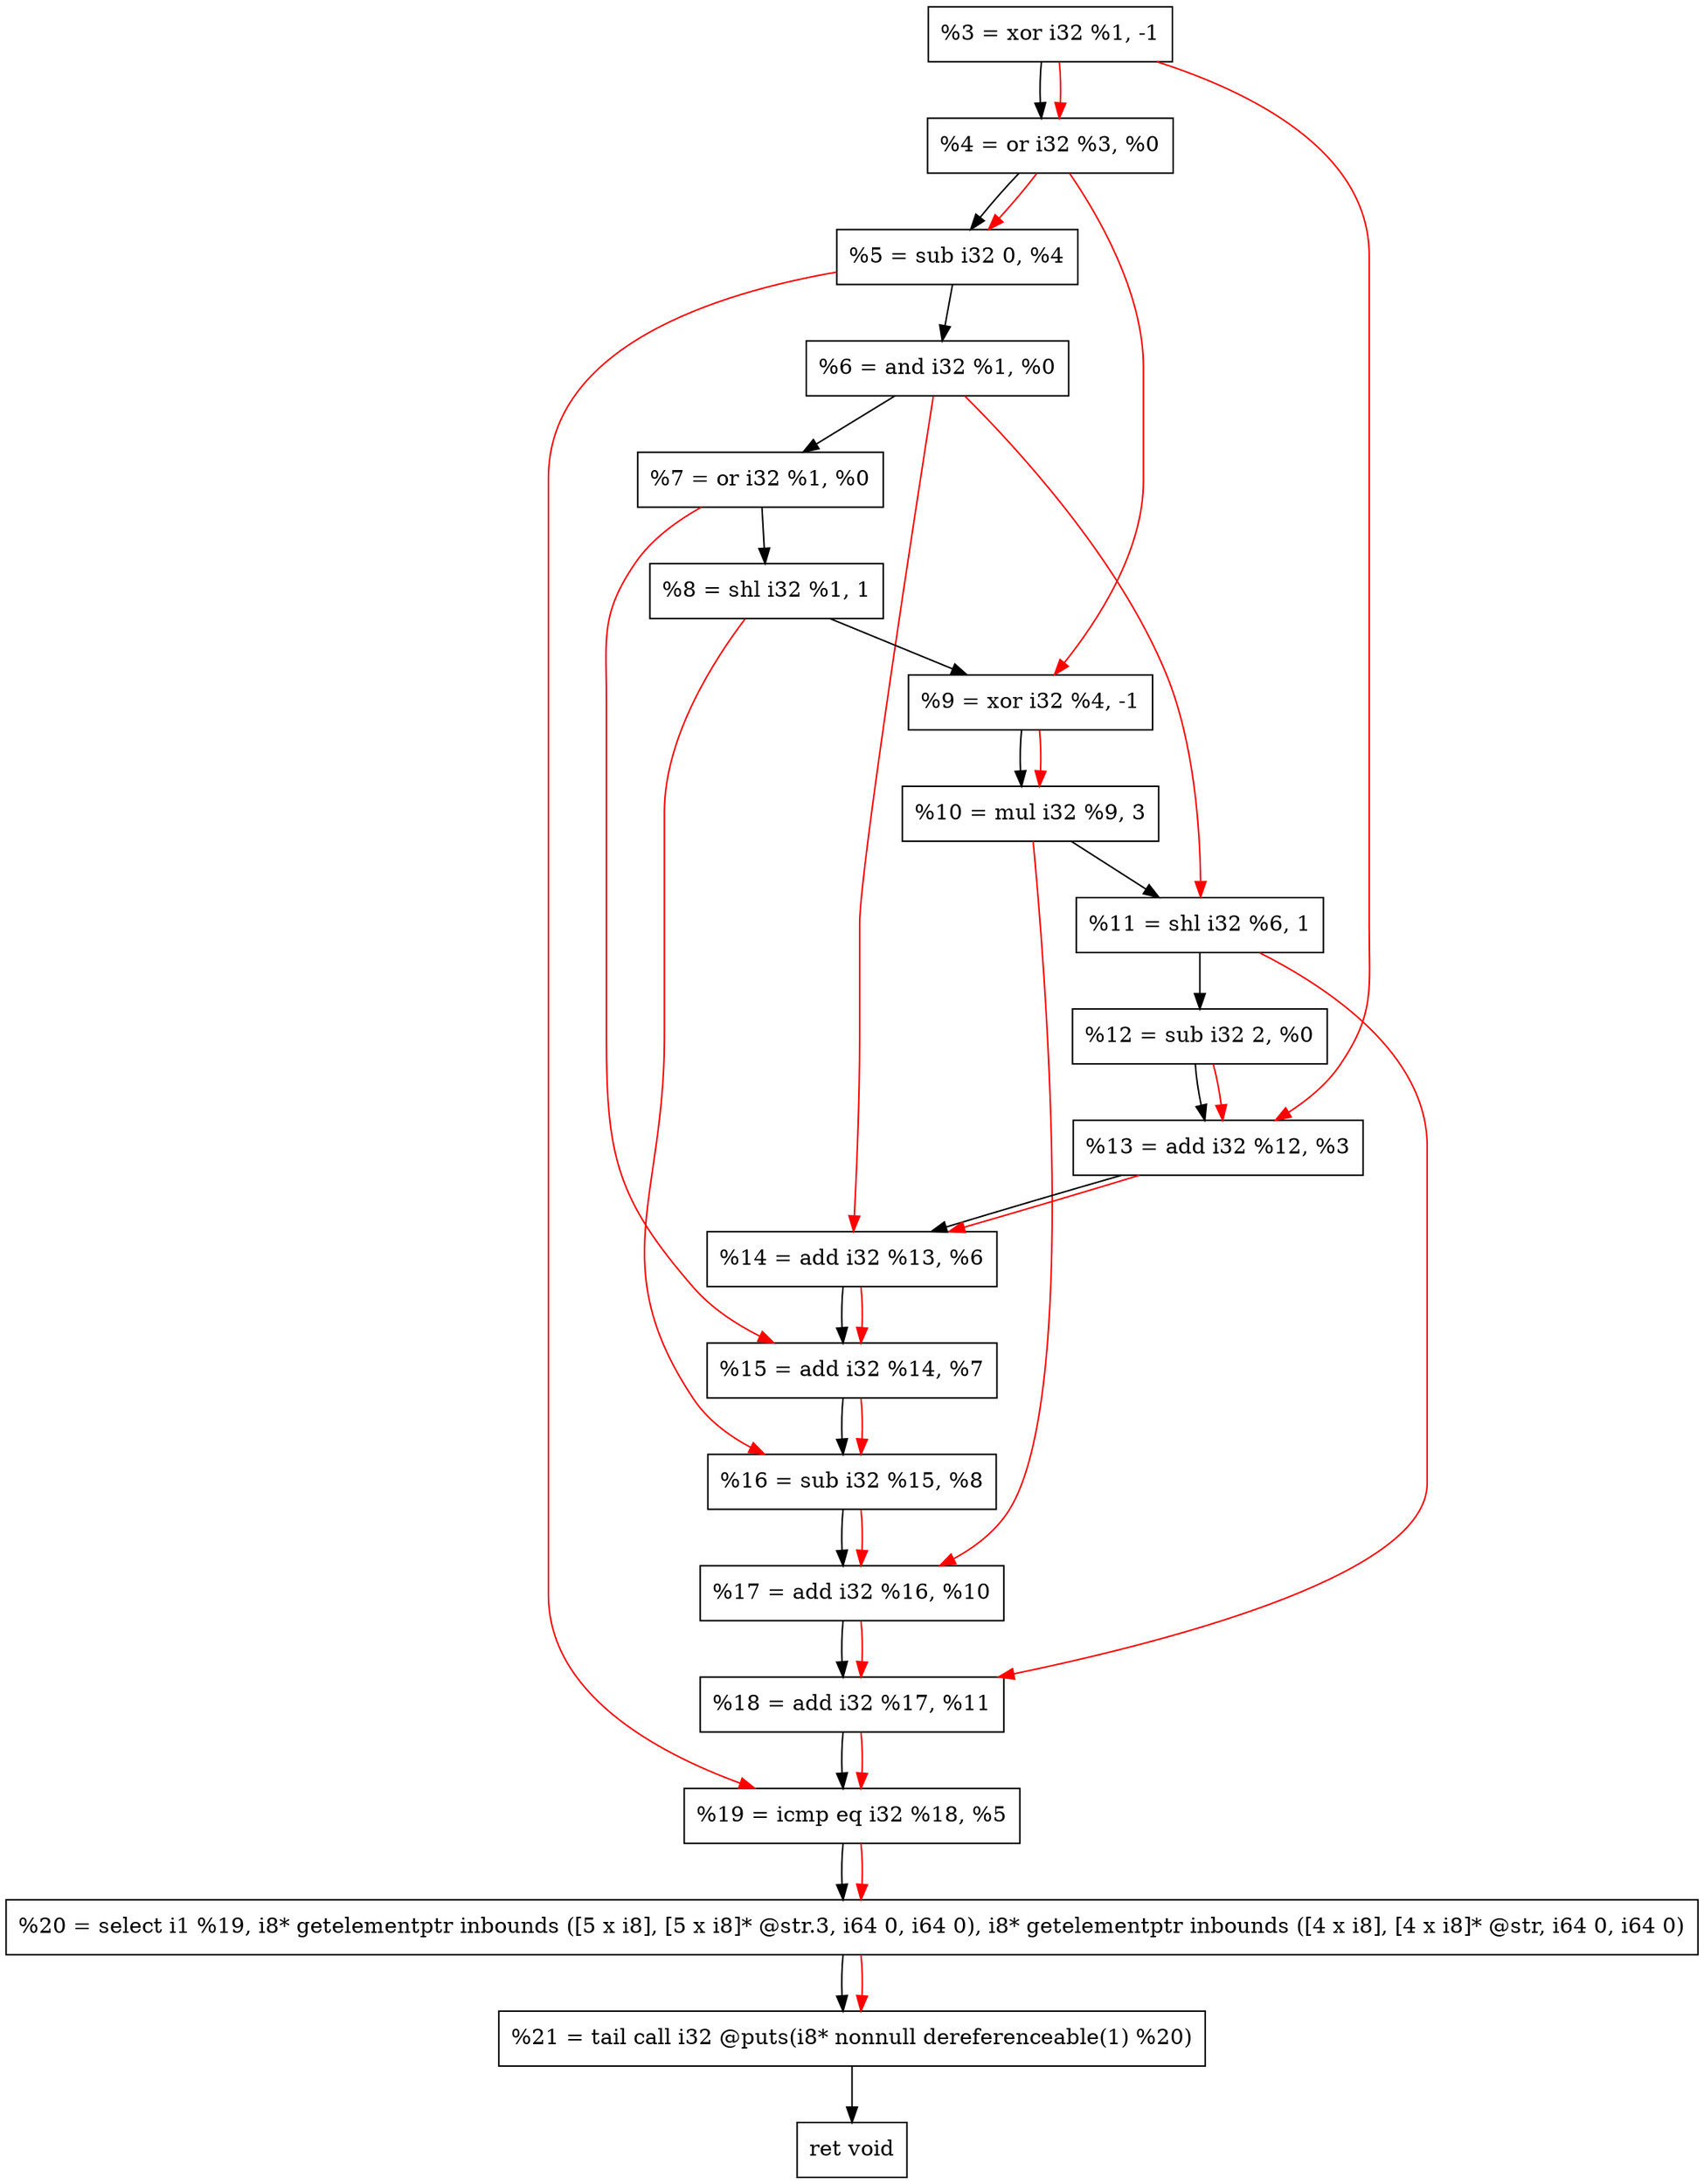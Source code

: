 digraph "DFG for'crackme' function" {
	Node0x2418a30[shape=record, label="  %3 = xor i32 %1, -1"];
	Node0x2418aa0[shape=record, label="  %4 = or i32 %3, %0"];
	Node0x2418b60[shape=record, label="  %5 = sub i32 0, %4"];
	Node0x2418bd0[shape=record, label="  %6 = and i32 %1, %0"];
	Node0x2418c40[shape=record, label="  %7 = or i32 %1, %0"];
	Node0x2418ce0[shape=record, label="  %8 = shl i32 %1, 1"];
	Node0x2418d50[shape=record, label="  %9 = xor i32 %4, -1"];
	Node0x2418df0[shape=record, label="  %10 = mul i32 %9, 3"];
	Node0x2418e60[shape=record, label="  %11 = shl i32 %6, 1"];
	Node0x2418f00[shape=record, label="  %12 = sub i32 2, %0"];
	Node0x2418f70[shape=record, label="  %13 = add i32 %12, %3"];
	Node0x2418fe0[shape=record, label="  %14 = add i32 %13, %6"];
	Node0x2419050[shape=record, label="  %15 = add i32 %14, %7"];
	Node0x24190c0[shape=record, label="  %16 = sub i32 %15, %8"];
	Node0x2419130[shape=record, label="  %17 = add i32 %16, %10"];
	Node0x24191a0[shape=record, label="  %18 = add i32 %17, %11"];
	Node0x2419210[shape=record, label="  %19 = icmp eq i32 %18, %5"];
	Node0x23b9268[shape=record, label="  %20 = select i1 %19, i8* getelementptr inbounds ([5 x i8], [5 x i8]* @str.3, i64 0, i64 0), i8* getelementptr inbounds ([4 x i8], [4 x i8]* @str, i64 0, i64 0)"];
	Node0x24196b0[shape=record, label="  %21 = tail call i32 @puts(i8* nonnull dereferenceable(1) %20)"];
	Node0x2419700[shape=record, label="  ret void"];
	Node0x2418a30 -> Node0x2418aa0;
	Node0x2418aa0 -> Node0x2418b60;
	Node0x2418b60 -> Node0x2418bd0;
	Node0x2418bd0 -> Node0x2418c40;
	Node0x2418c40 -> Node0x2418ce0;
	Node0x2418ce0 -> Node0x2418d50;
	Node0x2418d50 -> Node0x2418df0;
	Node0x2418df0 -> Node0x2418e60;
	Node0x2418e60 -> Node0x2418f00;
	Node0x2418f00 -> Node0x2418f70;
	Node0x2418f70 -> Node0x2418fe0;
	Node0x2418fe0 -> Node0x2419050;
	Node0x2419050 -> Node0x24190c0;
	Node0x24190c0 -> Node0x2419130;
	Node0x2419130 -> Node0x24191a0;
	Node0x24191a0 -> Node0x2419210;
	Node0x2419210 -> Node0x23b9268;
	Node0x23b9268 -> Node0x24196b0;
	Node0x24196b0 -> Node0x2419700;
edge [color=red]
	Node0x2418a30 -> Node0x2418aa0;
	Node0x2418aa0 -> Node0x2418b60;
	Node0x2418aa0 -> Node0x2418d50;
	Node0x2418d50 -> Node0x2418df0;
	Node0x2418bd0 -> Node0x2418e60;
	Node0x2418f00 -> Node0x2418f70;
	Node0x2418a30 -> Node0x2418f70;
	Node0x2418f70 -> Node0x2418fe0;
	Node0x2418bd0 -> Node0x2418fe0;
	Node0x2418fe0 -> Node0x2419050;
	Node0x2418c40 -> Node0x2419050;
	Node0x2419050 -> Node0x24190c0;
	Node0x2418ce0 -> Node0x24190c0;
	Node0x24190c0 -> Node0x2419130;
	Node0x2418df0 -> Node0x2419130;
	Node0x2419130 -> Node0x24191a0;
	Node0x2418e60 -> Node0x24191a0;
	Node0x24191a0 -> Node0x2419210;
	Node0x2418b60 -> Node0x2419210;
	Node0x2419210 -> Node0x23b9268;
	Node0x23b9268 -> Node0x24196b0;
}
